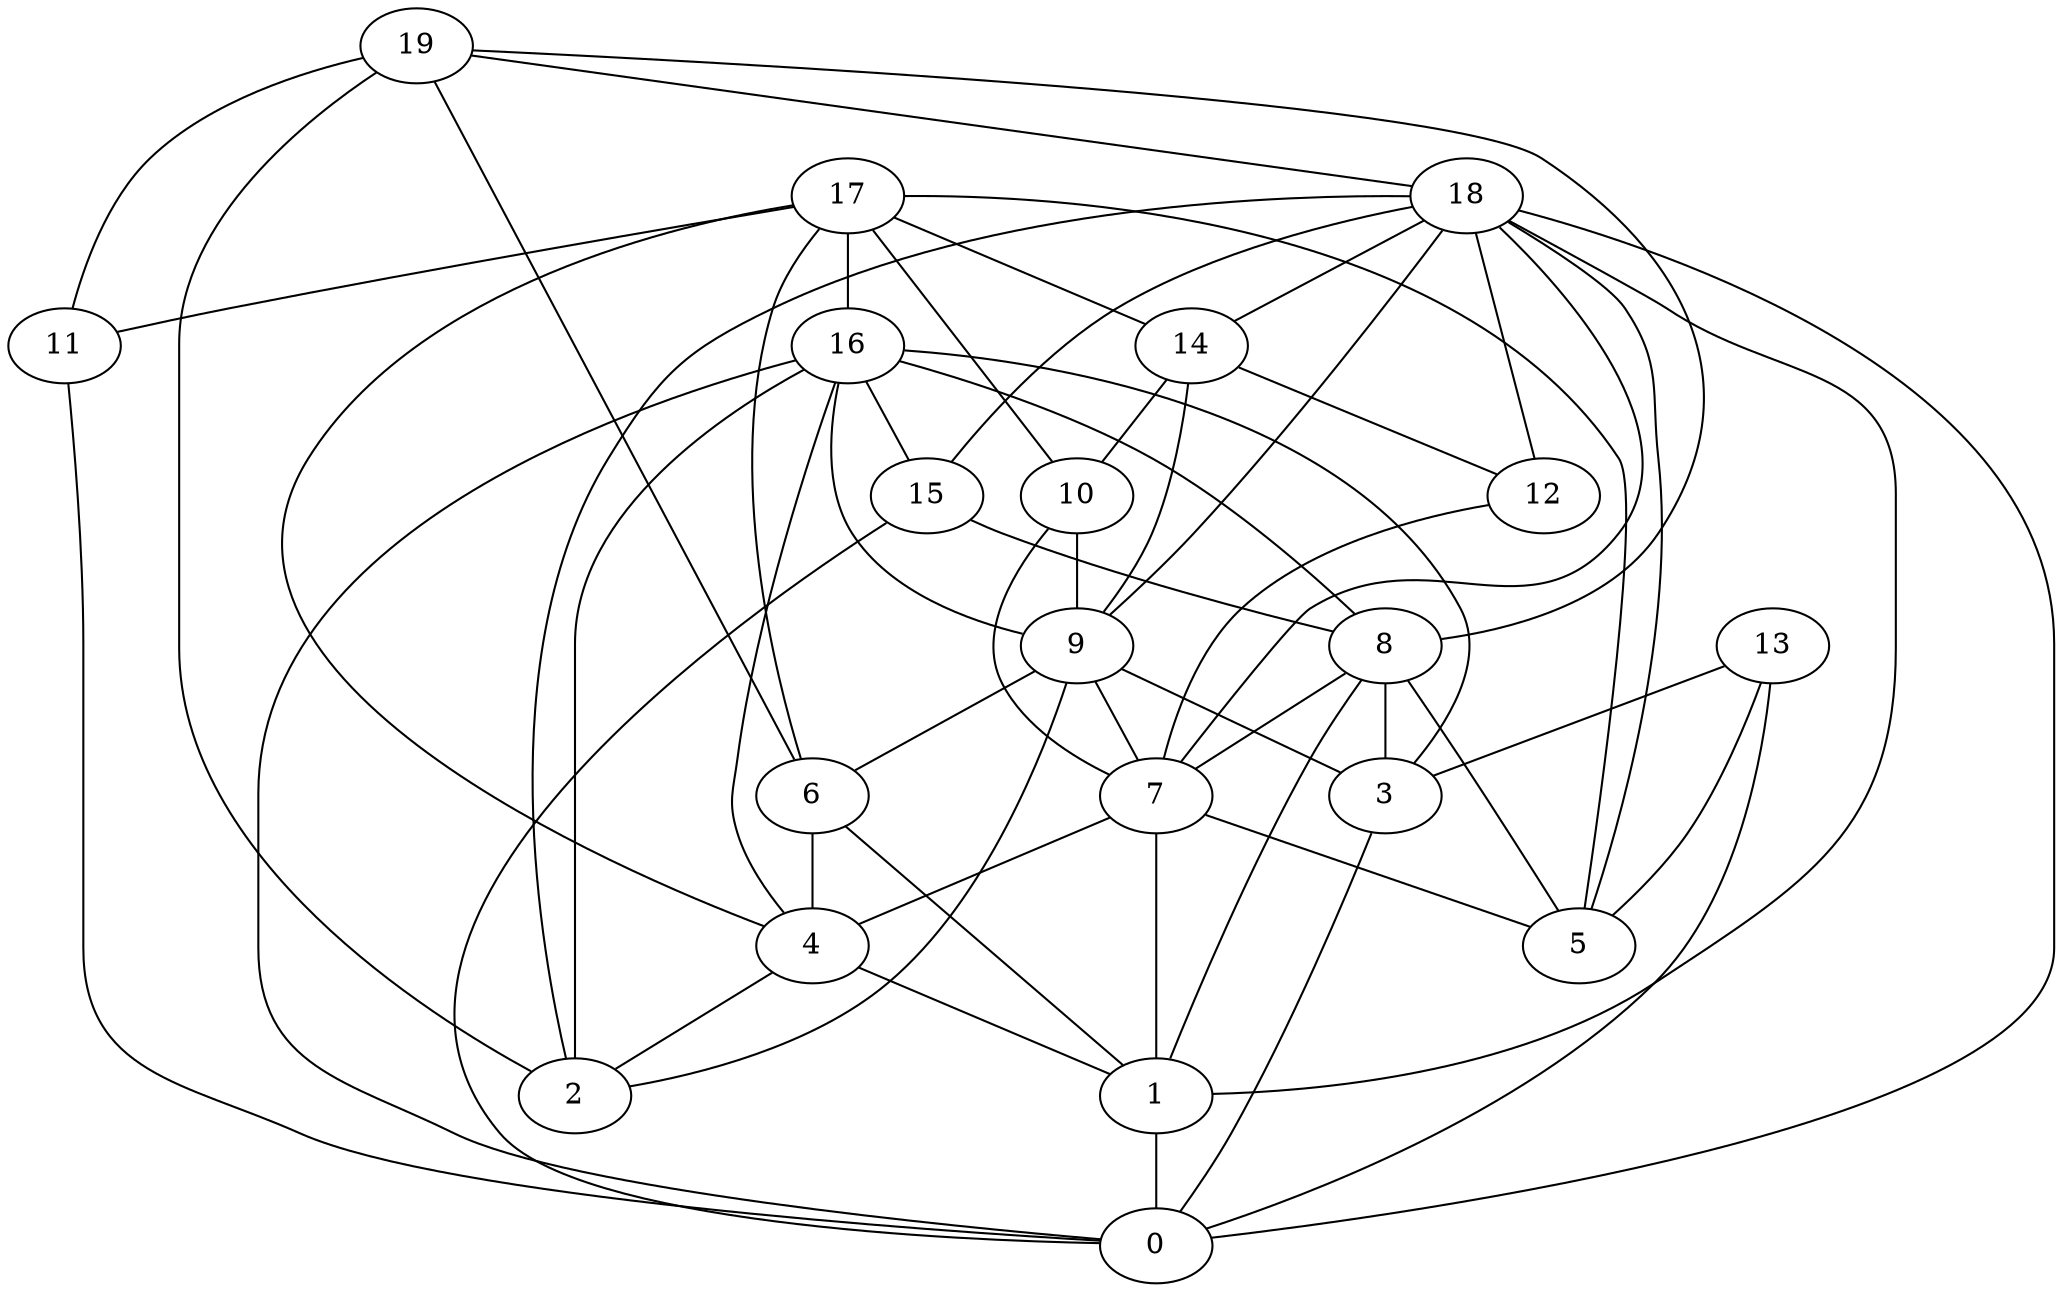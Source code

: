 digraph GG_graph {

subgraph G_graph {
edge [color = black]
13 -> 3 [dir = none]
13 -> 0 [dir = none]
13 -> 5 [dir = none]
3 -> 0 [dir = none]
19 -> 6 [dir = none]
19 -> 11 [dir = none]
19 -> 18 [dir = none]
19 -> 8 [dir = none]
19 -> 2 [dir = none]
14 -> 10 [dir = none]
14 -> 9 [dir = none]
14 -> 12 [dir = none]
12 -> 7 [dir = none]
9 -> 7 [dir = none]
9 -> 3 [dir = none]
9 -> 2 [dir = none]
9 -> 6 [dir = none]
7 -> 1 [dir = none]
7 -> 5 [dir = none]
7 -> 4 [dir = none]
8 -> 5 [dir = none]
8 -> 1 [dir = none]
8 -> 7 [dir = none]
8 -> 3 [dir = none]
4 -> 2 [dir = none]
4 -> 1 [dir = none]
17 -> 6 [dir = none]
17 -> 14 [dir = none]
17 -> 10 [dir = none]
17 -> 4 [dir = none]
17 -> 16 [dir = none]
17 -> 11 [dir = none]
17 -> 5 [dir = none]
18 -> 0 [dir = none]
18 -> 9 [dir = none]
18 -> 7 [dir = none]
18 -> 15 [dir = none]
18 -> 2 [dir = none]
18 -> 1 [dir = none]
18 -> 14 [dir = none]
18 -> 5 [dir = none]
18 -> 12 [dir = none]
10 -> 7 [dir = none]
10 -> 9 [dir = none]
1 -> 0 [dir = none]
15 -> 8 [dir = none]
15 -> 0 [dir = none]
6 -> 4 [dir = none]
6 -> 1 [dir = none]
16 -> 8 [dir = none]
16 -> 3 [dir = none]
16 -> 9 [dir = none]
16 -> 0 [dir = none]
16 -> 4 [dir = none]
16 -> 2 [dir = none]
16 -> 15 [dir = none]
11 -> 0 [dir = none]
}

}
